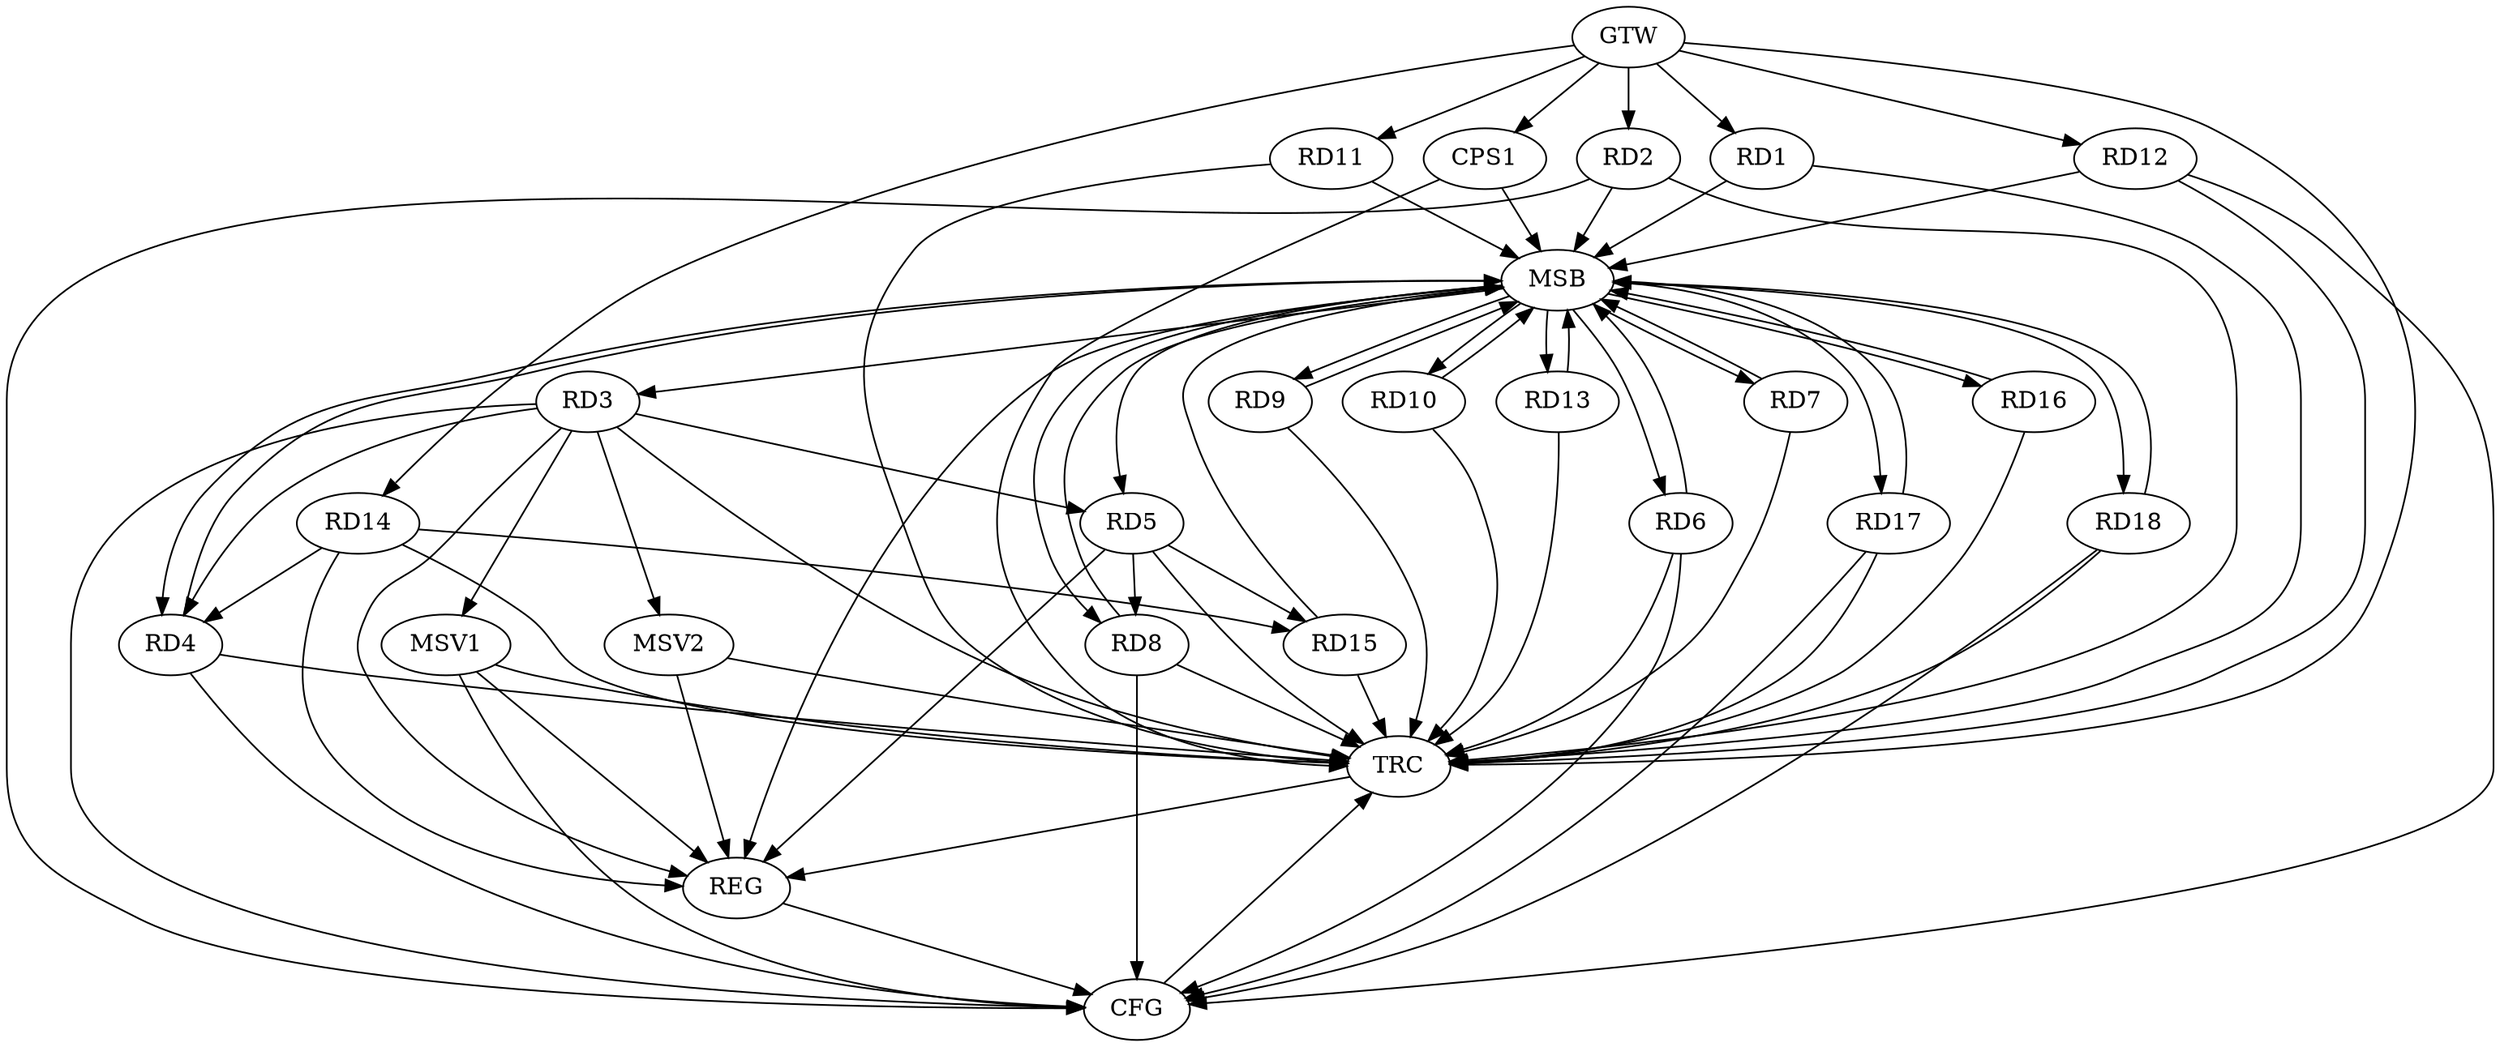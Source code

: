 strict digraph G {
  RD1 [ label="RD1" ];
  RD2 [ label="RD2" ];
  RD3 [ label="RD3" ];
  RD4 [ label="RD4" ];
  RD5 [ label="RD5" ];
  RD6 [ label="RD6" ];
  RD7 [ label="RD7" ];
  RD8 [ label="RD8" ];
  RD9 [ label="RD9" ];
  RD10 [ label="RD10" ];
  RD11 [ label="RD11" ];
  RD12 [ label="RD12" ];
  RD13 [ label="RD13" ];
  RD14 [ label="RD14" ];
  RD15 [ label="RD15" ];
  RD16 [ label="RD16" ];
  RD17 [ label="RD17" ];
  RD18 [ label="RD18" ];
  CPS1 [ label="CPS1" ];
  GTW [ label="GTW" ];
  REG [ label="REG" ];
  MSB [ label="MSB" ];
  CFG [ label="CFG" ];
  TRC [ label="TRC" ];
  MSV1 [ label="MSV1" ];
  MSV2 [ label="MSV2" ];
  RD3 -> RD4;
  RD3 -> RD5;
  RD14 -> RD4;
  RD5 -> RD8;
  RD5 -> RD15;
  RD14 -> RD15;
  GTW -> RD1;
  GTW -> RD2;
  GTW -> RD11;
  GTW -> RD12;
  GTW -> RD14;
  GTW -> CPS1;
  RD3 -> REG;
  RD5 -> REG;
  RD14 -> REG;
  RD1 -> MSB;
  MSB -> RD6;
  MSB -> REG;
  RD2 -> MSB;
  MSB -> RD10;
  RD4 -> MSB;
  MSB -> RD5;
  MSB -> RD7;
  RD6 -> MSB;
  MSB -> RD8;
  MSB -> RD13;
  RD7 -> MSB;
  RD8 -> MSB;
  MSB -> RD4;
  MSB -> RD9;
  RD9 -> MSB;
  RD10 -> MSB;
  MSB -> RD3;
  MSB -> RD18;
  RD11 -> MSB;
  MSB -> RD16;
  RD12 -> MSB;
  MSB -> RD17;
  RD13 -> MSB;
  RD15 -> MSB;
  RD16 -> MSB;
  RD17 -> MSB;
  RD18 -> MSB;
  CPS1 -> MSB;
  RD12 -> CFG;
  RD6 -> CFG;
  RD4 -> CFG;
  RD17 -> CFG;
  RD2 -> CFG;
  RD3 -> CFG;
  RD8 -> CFG;
  RD18 -> CFG;
  REG -> CFG;
  RD1 -> TRC;
  RD2 -> TRC;
  RD3 -> TRC;
  RD4 -> TRC;
  RD5 -> TRC;
  RD6 -> TRC;
  RD7 -> TRC;
  RD8 -> TRC;
  RD9 -> TRC;
  RD10 -> TRC;
  RD11 -> TRC;
  RD12 -> TRC;
  RD13 -> TRC;
  RD14 -> TRC;
  RD15 -> TRC;
  RD16 -> TRC;
  RD17 -> TRC;
  RD18 -> TRC;
  CPS1 -> TRC;
  GTW -> TRC;
  CFG -> TRC;
  TRC -> REG;
  RD3 -> MSV1;
  MSV1 -> REG;
  MSV1 -> TRC;
  MSV1 -> CFG;
  RD3 -> MSV2;
  MSV2 -> REG;
  MSV2 -> TRC;
}
